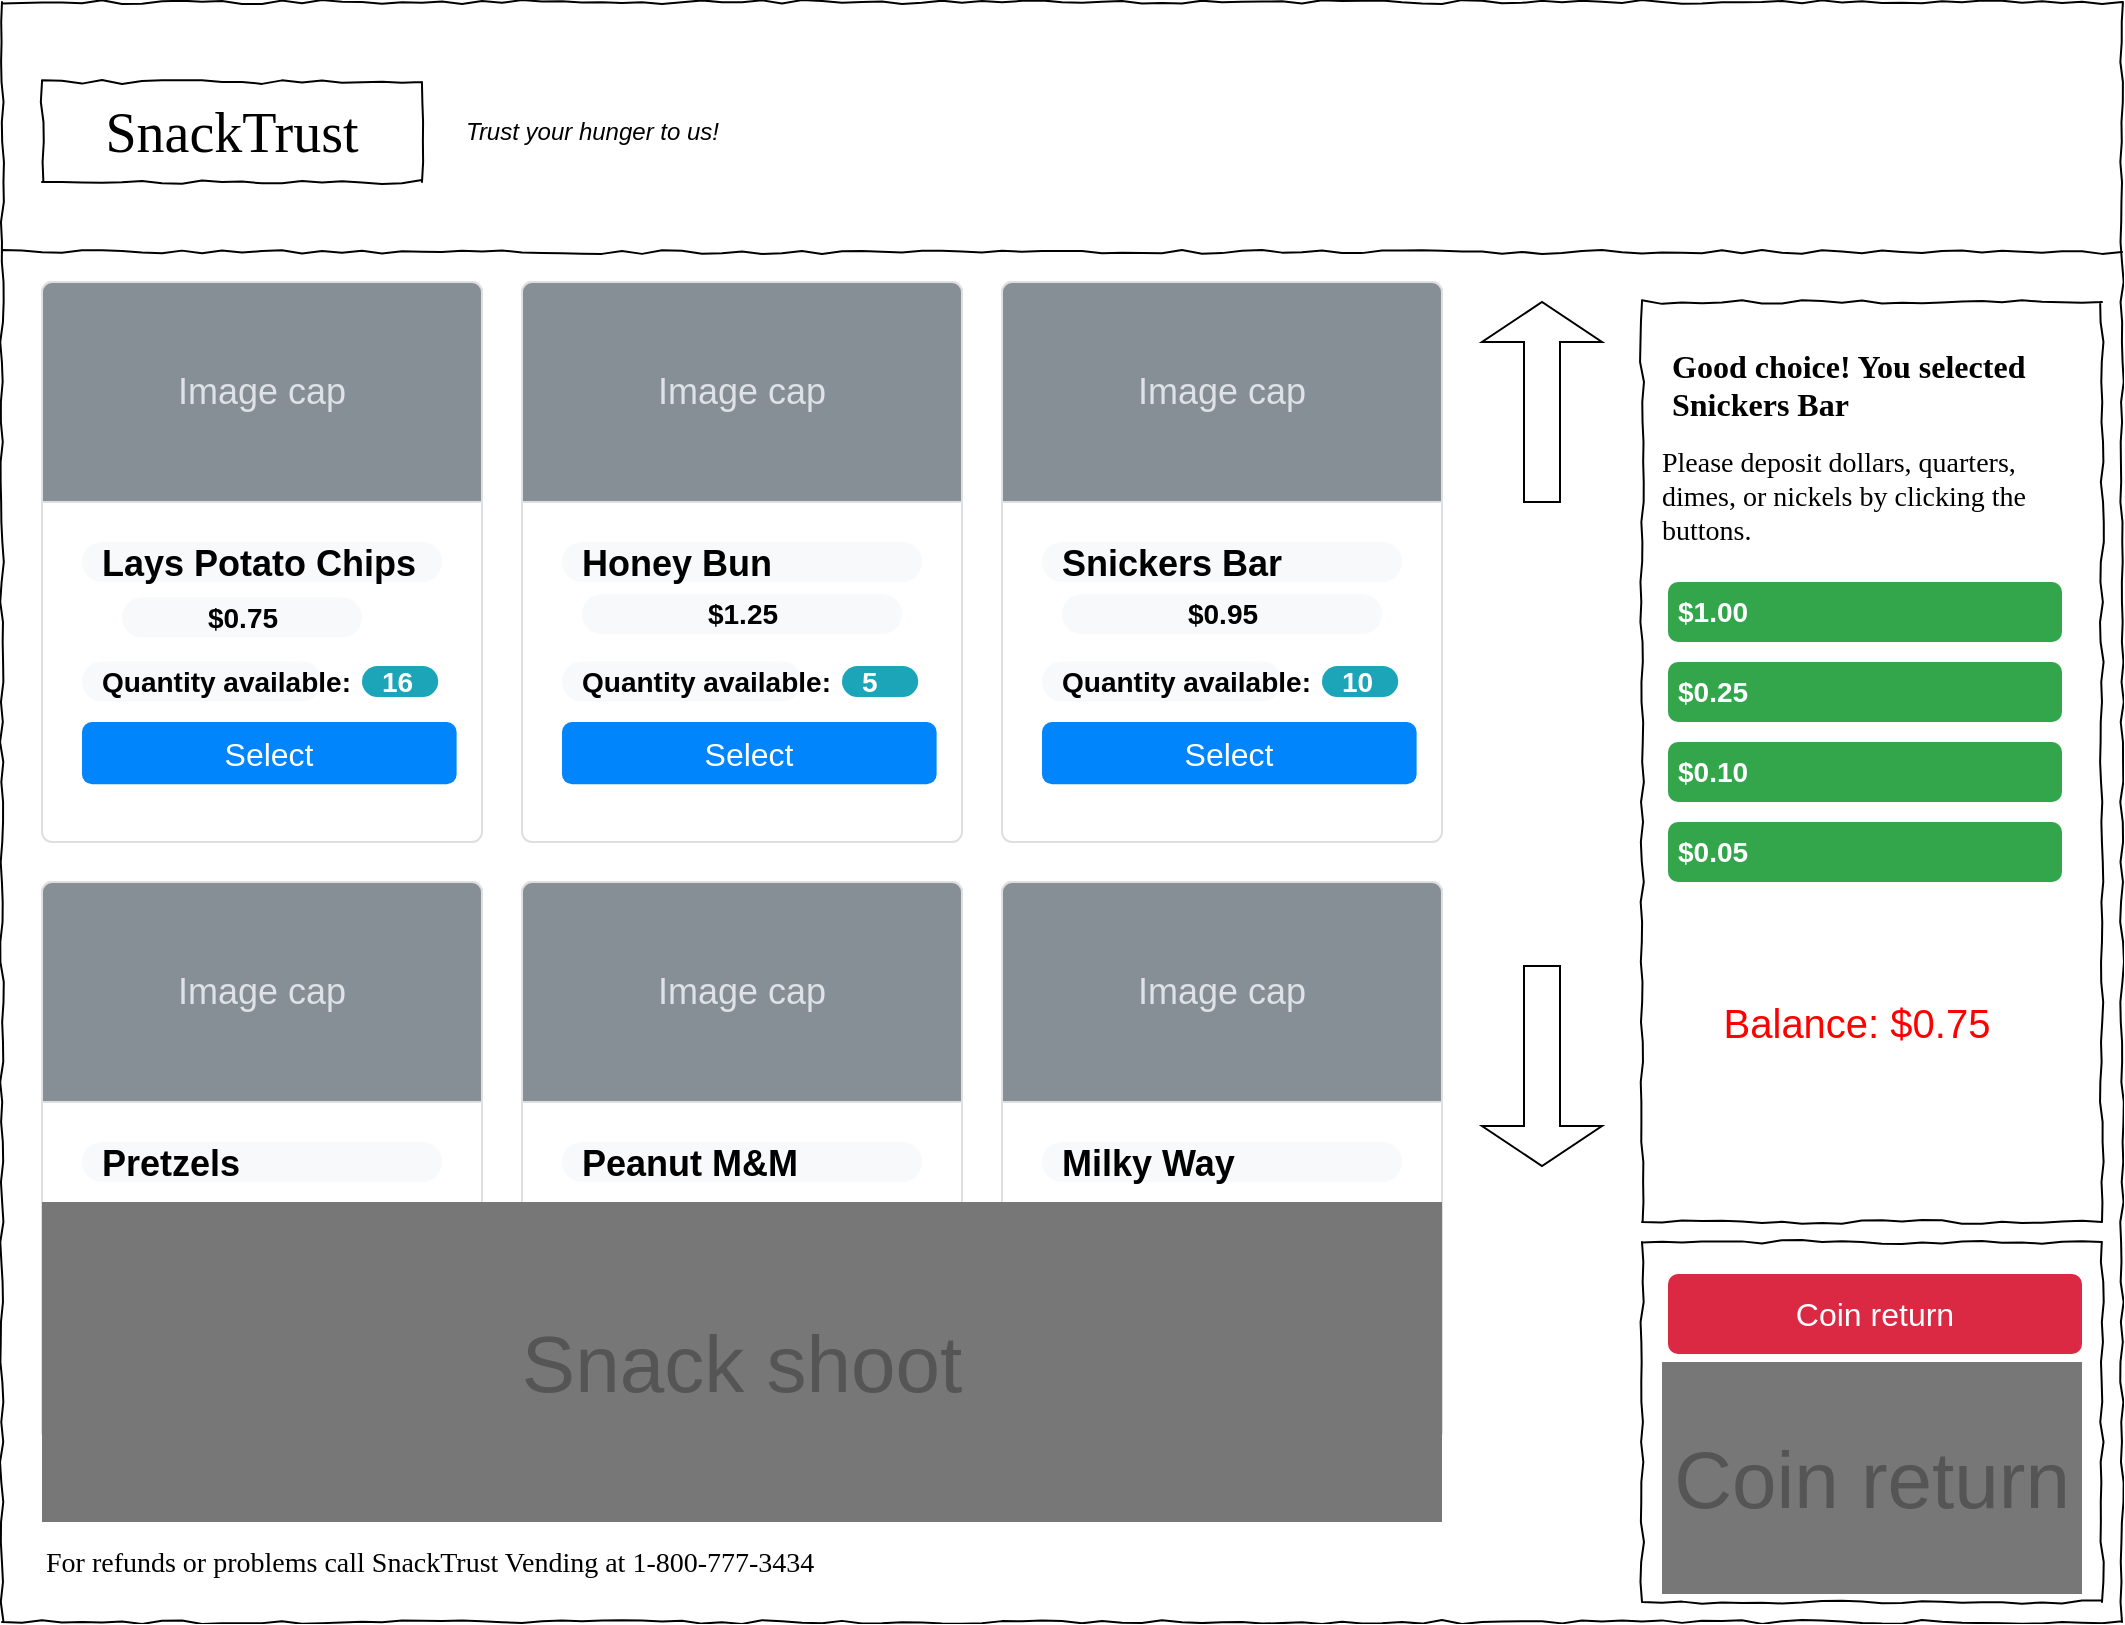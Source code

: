 <mxfile version="14.5.1" type="device"><diagram name="UX" id="03018318-947c-dd8e-b7a3-06fadd420f32"><mxGraphModel dx="1422" dy="822" grid="1" gridSize="10" guides="1" tooltips="1" connect="1" arrows="1" fold="1" page="1" pageScale="1" pageWidth="1100" pageHeight="850" background="#ffffff" math="0" shadow="0"><root><mxCell id="0"/><mxCell id="1" parent="0"/><mxCell id="677b7b8949515195-1" value="" style="whiteSpace=wrap;html=1;rounded=0;shadow=0;labelBackgroundColor=none;strokeColor=#000000;strokeWidth=1;fillColor=none;fontFamily=Verdana;fontSize=12;fontColor=#000000;align=center;comic=1;" parent="1" vertex="1"><mxGeometry x="20" y="20" width="1060" height="810" as="geometry"/></mxCell><mxCell id="677b7b8949515195-2" value="SnackTrust" style="whiteSpace=wrap;html=1;rounded=0;shadow=0;labelBackgroundColor=none;strokeWidth=1;fontFamily=Verdana;fontSize=28;align=center;comic=1;" parent="1" vertex="1"><mxGeometry x="40" y="60" width="190" height="50" as="geometry"/></mxCell><mxCell id="677b7b8949515195-4" value="For refunds or problems call SnackTrust Vending at 1-800-777-3434" style="text;html=1;points=[];align=left;verticalAlign=top;spacingTop=-4;fontSize=14;fontFamily=Verdana" parent="1" vertex="1"><mxGeometry x="40" y="790" width="770" height="20" as="geometry"/></mxCell><mxCell id="677b7b8949515195-9" value="" style="line;strokeWidth=1;html=1;rounded=0;shadow=0;labelBackgroundColor=none;fillColor=none;fontFamily=Verdana;fontSize=14;fontColor=#000000;align=center;comic=1;" parent="1" vertex="1"><mxGeometry x="20" y="140" width="1060" height="10" as="geometry"/></mxCell><mxCell id="677b7b8949515195-25" value="" style="whiteSpace=wrap;html=1;rounded=0;shadow=0;labelBackgroundColor=none;strokeWidth=1;fillColor=none;fontFamily=Verdana;fontSize=12;align=center;comic=1;" parent="1" vertex="1"><mxGeometry x="840" y="170" width="230" height="460" as="geometry"/></mxCell><mxCell id="677b7b8949515195-26" value="" style="whiteSpace=wrap;html=1;rounded=0;shadow=0;labelBackgroundColor=none;strokeWidth=1;fillColor=none;fontFamily=Verdana;fontSize=12;align=center;comic=1;" parent="1" vertex="1"><mxGeometry x="840" y="640" width="230" height="180" as="geometry"/></mxCell><mxCell id="677b7b8949515195-44" value="Please deposit dollars, quarters, dimes, or nickels by clicking the buttons." style="text;html=1;points=[];align=left;verticalAlign=top;spacingTop=-4;fontSize=14;fontFamily=Verdana;whiteSpace=wrap;" parent="1" vertex="1"><mxGeometry x="847.5" y="240" width="210" height="60" as="geometry"/></mxCell><mxCell id="677b7b8949515195-45" value="Good choice! You selected Snickers Bar" style="text;html=1;points=[];align=left;verticalAlign=top;spacingTop=-4;fontSize=16;fontFamily=Verdana;fontStyle=1;whiteSpace=wrap;" parent="1" vertex="1"><mxGeometry x="853" y="190" width="210" height="60" as="geometry"/></mxCell><mxCell id="MSYkvos5HV0UEdhPwH_g-1" value="&lt;i&gt;Trust your hunger to us!&lt;/i&gt;" style="text;html=1;strokeColor=none;fillColor=none;align=left;verticalAlign=middle;whiteSpace=wrap;rounded=0;" vertex="1" parent="1"><mxGeometry x="250" y="75" width="470" height="20" as="geometry"/></mxCell><mxCell id="MSYkvos5HV0UEdhPwH_g-16" value="&lt;font color=&quot;#ff0000&quot; style=&quot;font-size: 20px;&quot;&gt;Balance: $0.75&lt;/font&gt;" style="text;html=1;strokeColor=none;fillColor=none;align=center;verticalAlign=middle;whiteSpace=wrap;rounded=0;fontSize=20;" vertex="1" parent="1"><mxGeometry x="847.5" y="520" width="199" height="20" as="geometry"/></mxCell><mxCell id="MSYkvos5HV0UEdhPwH_g-17" value="" style="shape=singleArrow;direction=south;whiteSpace=wrap;html=1;fontSize=16;align=left;" vertex="1" parent="1"><mxGeometry x="760" y="502" width="60" height="100" as="geometry"/></mxCell><mxCell id="MSYkvos5HV0UEdhPwH_g-18" value="" style="shape=singleArrow;direction=north;whiteSpace=wrap;html=1;fontSize=16;align=left;labelBackgroundColor=#0000CC;labelBorderColor=#000000;" vertex="1" parent="1"><mxGeometry x="760" y="170" width="60" height="100" as="geometry"/></mxCell><mxCell id="MSYkvos5HV0UEdhPwH_g-30" value="" style="html=1;shadow=0;dashed=0;shape=mxgraph.bootstrap.rrect;rSize=5;strokeColor=#DFDFDF;html=1;whiteSpace=wrap;fillColor=#ffffff;fontColor=#000000;verticalAlign=top;align=left;spacing=20;spacingBottom=0;fontSize=14;spacingTop=160;labelBackgroundColor=none;" vertex="1" parent="1"><mxGeometry width="220" height="280" relative="1" as="geometry"><mxPoint x="40" y="160" as="offset"/></mxGeometry></mxCell><mxCell id="MSYkvos5HV0UEdhPwH_g-31" value="Image cap" style="html=1;shadow=0;dashed=0;shape=mxgraph.bootstrap.topButton;rSize=5;perimeter=none;whiteSpace=wrap;fillColor=#868E96;strokeColor=#DFDFDF;fontColor=#DEE2E6;resizeWidth=1;fontSize=18;" vertex="1" parent="MSYkvos5HV0UEdhPwH_g-30"><mxGeometry width="220" height="110" relative="1" as="geometry"/></mxCell><mxCell id="MSYkvos5HV0UEdhPwH_g-24" value="Select" style="html=1;shadow=0;dashed=0;shape=mxgraph.bootstrap.rrect;rSize=5;strokeColor=none;strokeWidth=1;fillColor=#0085FC;fontColor=#FFFFFF;whiteSpace=wrap;align=center;verticalAlign=middle;spacingLeft=0;fontStyle=0;fontSize=16;spacing=5;labelBackgroundColor=none;" vertex="1" parent="MSYkvos5HV0UEdhPwH_g-30"><mxGeometry x="20" y="220.002" width="187.31" height="31.111" as="geometry"/></mxCell><mxCell id="MSYkvos5HV0UEdhPwH_g-27" value="16" style="rounded=1;whiteSpace=wrap;html=1;arcSize=50;strokeColor=none;strokeWidth=1;fillColor=#1CA5B8;fontColor=#ffffff;whiteSpace=wrap;align=left;verticalAlign=middle;spacingLeft=0;fontStyle=1;fontSize=14;spacing=10;labelBackgroundColor=none;" vertex="1" parent="MSYkvos5HV0UEdhPwH_g-30"><mxGeometry x="160.003" y="192.001" width="38.077" height="15.556" as="geometry"/></mxCell><mxCell id="MSYkvos5HV0UEdhPwH_g-36" value="Quantity available:" style="rounded=1;html=1;arcSize=50;strokeColor=none;strokeWidth=1;fillColor=#F8F9FA;fontColor=#000000;align=left;verticalAlign=middle;spacingLeft=0;fontStyle=1;fontSize=14;spacing=10;labelBackgroundColor=none;" vertex="1" parent="MSYkvos5HV0UEdhPwH_g-30"><mxGeometry x="20" y="189.78" width="120" height="20" as="geometry"/></mxCell><mxCell id="MSYkvos5HV0UEdhPwH_g-38" value="&lt;font style=&quot;font-size: 18px&quot;&gt;Lays Potato Chips&lt;/font&gt;" style="rounded=1;whiteSpace=wrap;html=1;arcSize=50;strokeColor=none;strokeWidth=1;fillColor=#F8F9FA;fontColor=#000000;whiteSpace=wrap;align=left;verticalAlign=middle;spacingLeft=0;fontStyle=1;fontSize=20;spacing=10;labelBackgroundColor=none;" vertex="1" parent="MSYkvos5HV0UEdhPwH_g-30"><mxGeometry x="20" y="130" width="180" height="20" as="geometry"/></mxCell><mxCell id="7tmus1wUA5ckqnIkdKxb-1" value="$0.75" style="rounded=1;html=1;arcSize=50;strokeColor=none;strokeWidth=1;fillColor=#F8F9FA;fontColor=#000000;align=center;verticalAlign=middle;spacingLeft=0;fontStyle=1;fontSize=14;spacing=10;labelBackgroundColor=none;" vertex="1" parent="MSYkvos5HV0UEdhPwH_g-30"><mxGeometry x="40" y="157.78" width="120" height="20" as="geometry"/></mxCell><mxCell id="MSYkvos5HV0UEdhPwH_g-39" value="" style="html=1;shadow=0;dashed=0;shape=mxgraph.bootstrap.rrect;rSize=5;strokeColor=#DFDFDF;html=1;whiteSpace=wrap;fillColor=#ffffff;fontColor=#000000;verticalAlign=top;align=left;spacing=20;spacingBottom=0;fontSize=14;spacingTop=160;labelBackgroundColor=none;" vertex="1" parent="1"><mxGeometry width="220" height="280" relative="1" as="geometry"><mxPoint x="280" y="160" as="offset"/></mxGeometry></mxCell><mxCell id="MSYkvos5HV0UEdhPwH_g-40" value="Image cap" style="html=1;shadow=0;dashed=0;shape=mxgraph.bootstrap.topButton;rSize=5;perimeter=none;whiteSpace=wrap;fillColor=#868E96;strokeColor=#DFDFDF;fontColor=#DEE2E6;resizeWidth=1;fontSize=18;" vertex="1" parent="MSYkvos5HV0UEdhPwH_g-39"><mxGeometry width="220" height="110" relative="1" as="geometry"/></mxCell><mxCell id="MSYkvos5HV0UEdhPwH_g-41" value="Select" style="html=1;shadow=0;dashed=0;shape=mxgraph.bootstrap.rrect;rSize=5;strokeColor=none;strokeWidth=1;fillColor=#0085FC;fontColor=#FFFFFF;whiteSpace=wrap;align=center;verticalAlign=middle;spacingLeft=0;fontStyle=0;fontSize=16;spacing=5;labelBackgroundColor=none;" vertex="1" parent="MSYkvos5HV0UEdhPwH_g-39"><mxGeometry x="20" y="220.002" width="187.31" height="31.111" as="geometry"/></mxCell><mxCell id="MSYkvos5HV0UEdhPwH_g-42" value="5" style="rounded=1;whiteSpace=wrap;html=1;arcSize=50;strokeColor=none;strokeWidth=1;fillColor=#1CA5B8;fontColor=#ffffff;whiteSpace=wrap;align=left;verticalAlign=middle;spacingLeft=0;fontStyle=1;fontSize=14;spacing=10;labelBackgroundColor=none;" vertex="1" parent="MSYkvos5HV0UEdhPwH_g-39"><mxGeometry x="160.003" y="192.001" width="38.077" height="15.556" as="geometry"/></mxCell><mxCell id="MSYkvos5HV0UEdhPwH_g-43" value="Quantity available:" style="rounded=1;html=1;arcSize=50;strokeColor=none;strokeWidth=1;fillColor=#F8F9FA;fontColor=#000000;align=left;verticalAlign=middle;spacingLeft=0;fontStyle=1;fontSize=14;spacing=10;labelBackgroundColor=none;" vertex="1" parent="MSYkvos5HV0UEdhPwH_g-39"><mxGeometry x="20" y="189.78" width="120" height="20" as="geometry"/></mxCell><mxCell id="MSYkvos5HV0UEdhPwH_g-44" value="&lt;font style=&quot;font-size: 18px&quot;&gt;Honey Bun&lt;/font&gt;" style="rounded=1;whiteSpace=wrap;html=1;arcSize=50;strokeColor=none;strokeWidth=1;fillColor=#F8F9FA;fontColor=#000000;whiteSpace=wrap;align=left;verticalAlign=middle;spacingLeft=0;fontStyle=1;fontSize=20;spacing=10;labelBackgroundColor=none;" vertex="1" parent="MSYkvos5HV0UEdhPwH_g-39"><mxGeometry x="20" y="130" width="180" height="20" as="geometry"/></mxCell><mxCell id="7tmus1wUA5ckqnIkdKxb-2" value="$1.25" style="rounded=1;html=1;arcSize=50;strokeColor=none;strokeWidth=1;fillColor=#F8F9FA;fontColor=#000000;align=center;verticalAlign=middle;spacingLeft=0;fontStyle=1;fontSize=14;spacing=10;labelBackgroundColor=none;" vertex="1" parent="MSYkvos5HV0UEdhPwH_g-39"><mxGeometry x="30" y="156" width="160" height="20" as="geometry"/></mxCell><mxCell id="MSYkvos5HV0UEdhPwH_g-45" value="" style="html=1;shadow=0;dashed=0;shape=mxgraph.bootstrap.rrect;rSize=5;strokeColor=#DFDFDF;html=1;whiteSpace=wrap;fillColor=#ffffff;fontColor=#000000;verticalAlign=top;align=left;spacing=20;spacingBottom=0;fontSize=14;spacingTop=160;labelBackgroundColor=none;" vertex="1" parent="1"><mxGeometry width="220" height="280" relative="1" as="geometry"><mxPoint x="520" y="160" as="offset"/></mxGeometry></mxCell><mxCell id="MSYkvos5HV0UEdhPwH_g-46" value="Image cap" style="html=1;shadow=0;dashed=0;shape=mxgraph.bootstrap.topButton;rSize=5;perimeter=none;whiteSpace=wrap;fillColor=#868E96;strokeColor=#DFDFDF;fontColor=#DEE2E6;resizeWidth=1;fontSize=18;" vertex="1" parent="MSYkvos5HV0UEdhPwH_g-45"><mxGeometry width="220" height="110" relative="1" as="geometry"/></mxCell><mxCell id="MSYkvos5HV0UEdhPwH_g-47" value="Select" style="html=1;shadow=0;dashed=0;shape=mxgraph.bootstrap.rrect;rSize=5;strokeColor=none;strokeWidth=1;fillColor=#0085FC;fontColor=#FFFFFF;whiteSpace=wrap;align=center;verticalAlign=middle;spacingLeft=0;fontStyle=0;fontSize=16;spacing=5;labelBackgroundColor=none;" vertex="1" parent="MSYkvos5HV0UEdhPwH_g-45"><mxGeometry x="20" y="220.002" width="187.31" height="31.111" as="geometry"/></mxCell><mxCell id="MSYkvos5HV0UEdhPwH_g-48" value="10" style="rounded=1;whiteSpace=wrap;html=1;arcSize=50;strokeColor=none;strokeWidth=1;fillColor=#1CA5B8;fontColor=#ffffff;whiteSpace=wrap;align=left;verticalAlign=middle;spacingLeft=0;fontStyle=1;fontSize=14;spacing=10;labelBackgroundColor=none;" vertex="1" parent="MSYkvos5HV0UEdhPwH_g-45"><mxGeometry x="160.003" y="192.001" width="38.077" height="15.556" as="geometry"/></mxCell><mxCell id="MSYkvos5HV0UEdhPwH_g-49" value="Quantity available:" style="rounded=1;html=1;arcSize=50;strokeColor=none;strokeWidth=1;fillColor=#F8F9FA;fontColor=#000000;align=left;verticalAlign=middle;spacingLeft=0;fontStyle=1;fontSize=14;spacing=10;labelBackgroundColor=none;" vertex="1" parent="MSYkvos5HV0UEdhPwH_g-45"><mxGeometry x="20" y="189.78" width="120" height="20" as="geometry"/></mxCell><mxCell id="MSYkvos5HV0UEdhPwH_g-50" value="&lt;font style=&quot;font-size: 18px&quot;&gt;Snickers Bar&lt;/font&gt;" style="rounded=1;whiteSpace=wrap;html=1;arcSize=50;strokeColor=none;strokeWidth=1;fillColor=#F8F9FA;fontColor=#000000;whiteSpace=wrap;align=left;verticalAlign=middle;spacingLeft=0;fontStyle=1;fontSize=20;spacing=10;labelBackgroundColor=none;" vertex="1" parent="MSYkvos5HV0UEdhPwH_g-45"><mxGeometry x="20" y="130" width="180" height="20" as="geometry"/></mxCell><mxCell id="7tmus1wUA5ckqnIkdKxb-3" value="$0.95" style="rounded=1;html=1;arcSize=50;strokeColor=none;strokeWidth=1;fillColor=#F8F9FA;fontColor=#000000;align=center;verticalAlign=middle;spacingLeft=0;fontStyle=1;fontSize=14;spacing=10;labelBackgroundColor=none;" vertex="1" parent="MSYkvos5HV0UEdhPwH_g-45"><mxGeometry x="30" y="156" width="160" height="20" as="geometry"/></mxCell><mxCell id="MSYkvos5HV0UEdhPwH_g-51" value="" style="html=1;shadow=0;dashed=0;shape=mxgraph.bootstrap.rrect;rSize=5;strokeColor=#DFDFDF;html=1;whiteSpace=wrap;fillColor=#ffffff;fontColor=#000000;verticalAlign=top;align=left;spacing=20;spacingBottom=0;fontSize=14;spacingTop=160;labelBackgroundColor=none;" vertex="1" parent="1"><mxGeometry width="220" height="280" relative="1" as="geometry"><mxPoint x="40" y="460" as="offset"/></mxGeometry></mxCell><mxCell id="MSYkvos5HV0UEdhPwH_g-52" value="Image cap" style="html=1;shadow=0;dashed=0;shape=mxgraph.bootstrap.topButton;rSize=5;perimeter=none;whiteSpace=wrap;fillColor=#868E96;strokeColor=#DFDFDF;fontColor=#DEE2E6;resizeWidth=1;fontSize=18;" vertex="1" parent="MSYkvos5HV0UEdhPwH_g-51"><mxGeometry width="220" height="110" relative="1" as="geometry"/></mxCell><mxCell id="MSYkvos5HV0UEdhPwH_g-53" value="Select" style="html=1;shadow=0;dashed=0;shape=mxgraph.bootstrap.rrect;rSize=5;strokeColor=none;strokeWidth=1;fillColor=#0085FC;fontColor=#FFFFFF;whiteSpace=wrap;align=center;verticalAlign=middle;spacingLeft=0;fontStyle=0;fontSize=16;spacing=5;labelBackgroundColor=none;" vertex="1" parent="MSYkvos5HV0UEdhPwH_g-51"><mxGeometry x="20" y="220.002" width="187.31" height="31.111" as="geometry"/></mxCell><mxCell id="MSYkvos5HV0UEdhPwH_g-54" value="16" style="rounded=1;whiteSpace=wrap;html=1;arcSize=50;strokeColor=none;strokeWidth=1;fillColor=#1CA5B8;fontColor=#ffffff;whiteSpace=wrap;align=left;verticalAlign=middle;spacingLeft=0;fontStyle=1;fontSize=14;spacing=10;labelBackgroundColor=none;" vertex="1" parent="MSYkvos5HV0UEdhPwH_g-51"><mxGeometry x="160.003" y="180.001" width="38.077" height="15.556" as="geometry"/></mxCell><mxCell id="MSYkvos5HV0UEdhPwH_g-55" value="Quantity available:" style="rounded=1;html=1;arcSize=50;strokeColor=none;strokeWidth=1;fillColor=#F8F9FA;fontColor=#000000;align=left;verticalAlign=middle;spacingLeft=0;fontStyle=1;fontSize=14;spacing=10;labelBackgroundColor=none;" vertex="1" parent="MSYkvos5HV0UEdhPwH_g-51"><mxGeometry x="20" y="177.78" width="120" height="20" as="geometry"/></mxCell><mxCell id="MSYkvos5HV0UEdhPwH_g-56" value="&lt;font style=&quot;font-size: 18px&quot;&gt;Pretzels&lt;/font&gt;" style="rounded=1;whiteSpace=wrap;html=1;arcSize=50;strokeColor=none;strokeWidth=1;fillColor=#F8F9FA;fontColor=#000000;whiteSpace=wrap;align=left;verticalAlign=middle;spacingLeft=0;fontStyle=1;fontSize=20;spacing=10;labelBackgroundColor=none;" vertex="1" parent="MSYkvos5HV0UEdhPwH_g-51"><mxGeometry x="20" y="130" width="180" height="20" as="geometry"/></mxCell><mxCell id="MSYkvos5HV0UEdhPwH_g-57" value="" style="html=1;shadow=0;dashed=0;shape=mxgraph.bootstrap.rrect;rSize=5;strokeColor=#DFDFDF;html=1;whiteSpace=wrap;fillColor=#ffffff;fontColor=#000000;verticalAlign=top;align=left;spacing=20;spacingBottom=0;fontSize=14;spacingTop=160;labelBackgroundColor=none;" vertex="1" parent="1"><mxGeometry width="220" height="280" relative="1" as="geometry"><mxPoint x="280" y="460" as="offset"/></mxGeometry></mxCell><mxCell id="MSYkvos5HV0UEdhPwH_g-58" value="Image cap" style="html=1;shadow=0;dashed=0;shape=mxgraph.bootstrap.topButton;rSize=5;perimeter=none;whiteSpace=wrap;fillColor=#868E96;strokeColor=#DFDFDF;fontColor=#DEE2E6;resizeWidth=1;fontSize=18;" vertex="1" parent="MSYkvos5HV0UEdhPwH_g-57"><mxGeometry width="220" height="110" relative="1" as="geometry"/></mxCell><mxCell id="MSYkvos5HV0UEdhPwH_g-59" value="Select" style="html=1;shadow=0;dashed=0;shape=mxgraph.bootstrap.rrect;rSize=5;strokeColor=none;strokeWidth=1;fillColor=#0085FC;fontColor=#FFFFFF;whiteSpace=wrap;align=center;verticalAlign=middle;spacingLeft=0;fontStyle=0;fontSize=16;spacing=5;labelBackgroundColor=none;" vertex="1" parent="MSYkvos5HV0UEdhPwH_g-57"><mxGeometry x="20" y="220.002" width="187.31" height="31.111" as="geometry"/></mxCell><mxCell id="MSYkvos5HV0UEdhPwH_g-60" value="16" style="rounded=1;whiteSpace=wrap;html=1;arcSize=50;strokeColor=none;strokeWidth=1;fillColor=#1CA5B8;fontColor=#ffffff;whiteSpace=wrap;align=left;verticalAlign=middle;spacingLeft=0;fontStyle=1;fontSize=14;spacing=10;labelBackgroundColor=none;" vertex="1" parent="MSYkvos5HV0UEdhPwH_g-57"><mxGeometry x="160.003" y="180.001" width="38.077" height="15.556" as="geometry"/></mxCell><mxCell id="MSYkvos5HV0UEdhPwH_g-61" value="Quantity available:" style="rounded=1;html=1;arcSize=50;strokeColor=none;strokeWidth=1;fillColor=#F8F9FA;fontColor=#000000;align=left;verticalAlign=middle;spacingLeft=0;fontStyle=1;fontSize=14;spacing=10;labelBackgroundColor=none;" vertex="1" parent="MSYkvos5HV0UEdhPwH_g-57"><mxGeometry x="20" y="177.78" width="120" height="20" as="geometry"/></mxCell><mxCell id="MSYkvos5HV0UEdhPwH_g-62" value="&lt;span style=&quot;font-size: 18px&quot;&gt;Peanut M&amp;amp;M&lt;/span&gt;" style="rounded=1;whiteSpace=wrap;html=1;arcSize=50;strokeColor=none;strokeWidth=1;fillColor=#F8F9FA;fontColor=#000000;whiteSpace=wrap;align=left;verticalAlign=middle;spacingLeft=0;fontStyle=1;fontSize=20;spacing=10;labelBackgroundColor=none;" vertex="1" parent="MSYkvos5HV0UEdhPwH_g-57"><mxGeometry x="20" y="130" width="180" height="20" as="geometry"/></mxCell><mxCell id="MSYkvos5HV0UEdhPwH_g-63" value="" style="html=1;shadow=0;dashed=0;shape=mxgraph.bootstrap.rrect;rSize=5;strokeColor=#DFDFDF;html=1;whiteSpace=wrap;fillColor=#ffffff;fontColor=#000000;verticalAlign=top;align=left;spacing=20;spacingBottom=0;fontSize=14;spacingTop=160;labelBackgroundColor=none;" vertex="1" parent="1"><mxGeometry width="220" height="280" relative="1" as="geometry"><mxPoint x="520" y="460" as="offset"/></mxGeometry></mxCell><mxCell id="MSYkvos5HV0UEdhPwH_g-64" value="Image cap" style="html=1;shadow=0;dashed=0;shape=mxgraph.bootstrap.topButton;rSize=5;perimeter=none;whiteSpace=wrap;fillColor=#868E96;strokeColor=#DFDFDF;fontColor=#DEE2E6;resizeWidth=1;fontSize=18;" vertex="1" parent="MSYkvos5HV0UEdhPwH_g-63"><mxGeometry width="220" height="110" relative="1" as="geometry"/></mxCell><mxCell id="MSYkvos5HV0UEdhPwH_g-65" value="Select" style="html=1;shadow=0;dashed=0;shape=mxgraph.bootstrap.rrect;rSize=5;strokeColor=none;strokeWidth=1;fillColor=#0085FC;fontColor=#FFFFFF;whiteSpace=wrap;align=center;verticalAlign=middle;spacingLeft=0;fontStyle=0;fontSize=16;spacing=5;labelBackgroundColor=none;" vertex="1" parent="MSYkvos5HV0UEdhPwH_g-63"><mxGeometry x="20" y="220.002" width="187.31" height="31.111" as="geometry"/></mxCell><mxCell id="MSYkvos5HV0UEdhPwH_g-66" value="16" style="rounded=1;whiteSpace=wrap;html=1;arcSize=50;strokeColor=none;strokeWidth=1;fillColor=#1CA5B8;fontColor=#ffffff;whiteSpace=wrap;align=left;verticalAlign=middle;spacingLeft=0;fontStyle=1;fontSize=14;spacing=10;labelBackgroundColor=none;" vertex="1" parent="MSYkvos5HV0UEdhPwH_g-63"><mxGeometry x="160.003" y="180.001" width="38.077" height="15.556" as="geometry"/></mxCell><mxCell id="MSYkvos5HV0UEdhPwH_g-67" value="Quantity available:" style="rounded=1;html=1;arcSize=50;strokeColor=none;strokeWidth=1;fillColor=#F8F9FA;fontColor=#000000;align=left;verticalAlign=middle;spacingLeft=0;fontStyle=1;fontSize=14;spacing=10;labelBackgroundColor=none;" vertex="1" parent="MSYkvos5HV0UEdhPwH_g-63"><mxGeometry x="20" y="177.78" width="120" height="20" as="geometry"/></mxCell><mxCell id="MSYkvos5HV0UEdhPwH_g-68" value="&lt;font style=&quot;font-size: 18px&quot;&gt;Milky Way&lt;/font&gt;" style="rounded=1;whiteSpace=wrap;html=1;arcSize=50;strokeColor=none;strokeWidth=1;fillColor=#F8F9FA;fontColor=#000000;whiteSpace=wrap;align=left;verticalAlign=middle;spacingLeft=0;fontStyle=1;fontSize=20;spacing=10;labelBackgroundColor=none;" vertex="1" parent="MSYkvos5HV0UEdhPwH_g-63"><mxGeometry x="20" y="130" width="180" height="20" as="geometry"/></mxCell><mxCell id="MSYkvos5HV0UEdhPwH_g-69" value="Snack shoot" style="html=1;shadow=0;dashed=0;strokeColor=none;strokeWidth=1;fillColor=#777777;fontColor=#555555;whiteSpace=wrap;align=center;verticalAlign=middle;fontStyle=0;fontSize=40;labelBackgroundColor=none;" vertex="1" parent="1"><mxGeometry x="40" y="620" width="700" height="160" as="geometry"/></mxCell><mxCell id="MSYkvos5HV0UEdhPwH_g-70" value="$1.00" style="html=1;shadow=0;dashed=0;shape=mxgraph.bootstrap.rrect;rSize=5;strokeColor=none;strokeWidth=1;fillColor=#33A64C;fontColor=#FFFFFF;whiteSpace=wrap;align=left;verticalAlign=middle;spacingLeft=0;fontStyle=1;fontSize=14;spacing=5;labelBackgroundColor=none;" vertex="1" parent="1"><mxGeometry x="853" y="310" width="197" height="30" as="geometry"/></mxCell><mxCell id="MSYkvos5HV0UEdhPwH_g-71" value="$0.25" style="html=1;shadow=0;dashed=0;shape=mxgraph.bootstrap.rrect;rSize=5;strokeColor=none;strokeWidth=1;fillColor=#33A64C;fontColor=#FFFFFF;whiteSpace=wrap;align=left;verticalAlign=middle;spacingLeft=0;fontStyle=1;fontSize=14;spacing=5;labelBackgroundColor=none;" vertex="1" parent="1"><mxGeometry x="853" y="350" width="197" height="30" as="geometry"/></mxCell><mxCell id="MSYkvos5HV0UEdhPwH_g-73" value="$0.10" style="html=1;shadow=0;dashed=0;shape=mxgraph.bootstrap.rrect;rSize=5;strokeColor=none;strokeWidth=1;fillColor=#33A64C;fontColor=#FFFFFF;whiteSpace=wrap;align=left;verticalAlign=middle;spacingLeft=0;fontStyle=1;fontSize=14;spacing=5;labelBackgroundColor=none;" vertex="1" parent="1"><mxGeometry x="853" y="390" width="197" height="30" as="geometry"/></mxCell><mxCell id="MSYkvos5HV0UEdhPwH_g-74" value="$0.05" style="html=1;shadow=0;dashed=0;shape=mxgraph.bootstrap.rrect;rSize=5;strokeColor=none;strokeWidth=1;fillColor=#33A64C;fontColor=#FFFFFF;whiteSpace=wrap;align=left;verticalAlign=middle;spacingLeft=0;fontStyle=1;fontSize=14;spacing=5;labelBackgroundColor=none;" vertex="1" parent="1"><mxGeometry x="853" y="430" width="197" height="30" as="geometry"/></mxCell><mxCell id="MSYkvos5HV0UEdhPwH_g-75" value="Coin return" style="html=1;shadow=0;dashed=0;shape=mxgraph.bootstrap.rrect;rSize=5;strokeColor=none;strokeWidth=1;fillColor=#DB2843;fontColor=#FFFFFF;whiteSpace=wrap;align=center;verticalAlign=middle;spacingLeft=0;fontStyle=0;fontSize=16;spacing=5;labelBackgroundColor=none;" vertex="1" parent="1"><mxGeometry x="853" y="656" width="207" height="40" as="geometry"/></mxCell><mxCell id="MSYkvos5HV0UEdhPwH_g-76" value="Coin return" style="html=1;shadow=0;dashed=0;strokeColor=none;strokeWidth=1;fillColor=#777777;fontColor=#555555;whiteSpace=wrap;align=center;verticalAlign=middle;fontStyle=0;fontSize=40;labelBackgroundColor=none;" vertex="1" parent="1"><mxGeometry x="850" y="700" width="210" height="116" as="geometry"/></mxCell></root></mxGraphModel></diagram></mxfile>